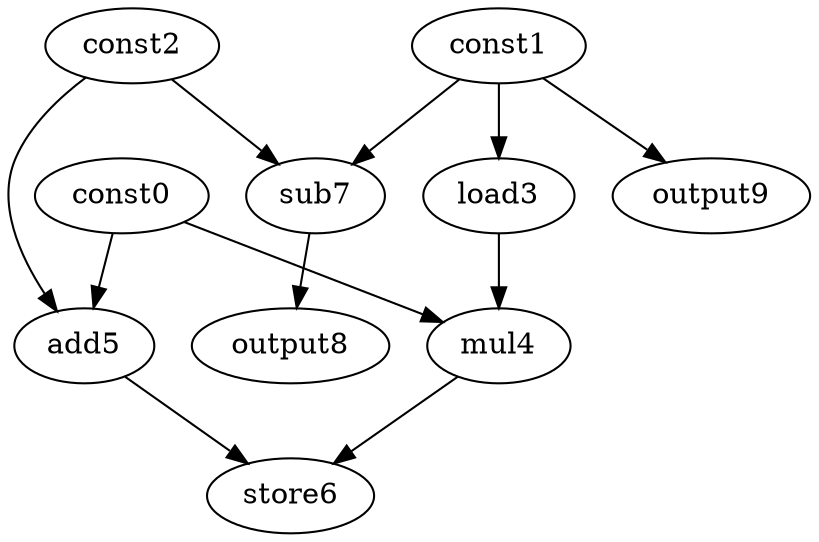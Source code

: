 digraph G { 
const0[opcode=const]; 
const1[opcode=const]; 
const2[opcode=const]; 
load3[opcode=load]; 
mul4[opcode=mul]; 
add5[opcode=add]; 
store6[opcode=store]; 
sub7[opcode=sub]; 
output8[opcode=output]; 
output9[opcode=output]; 
const1->load3[operand=0];
const0->add5[operand=0];
const2->add5[operand=1];
const1->sub7[operand=0];
const2->sub7[operand=1];
const1->output9[operand=0];
const0->mul4[operand=0];
load3->mul4[operand=1];
sub7->output8[operand=0];
mul4->store6[operand=0];
add5->store6[operand=1];
}
